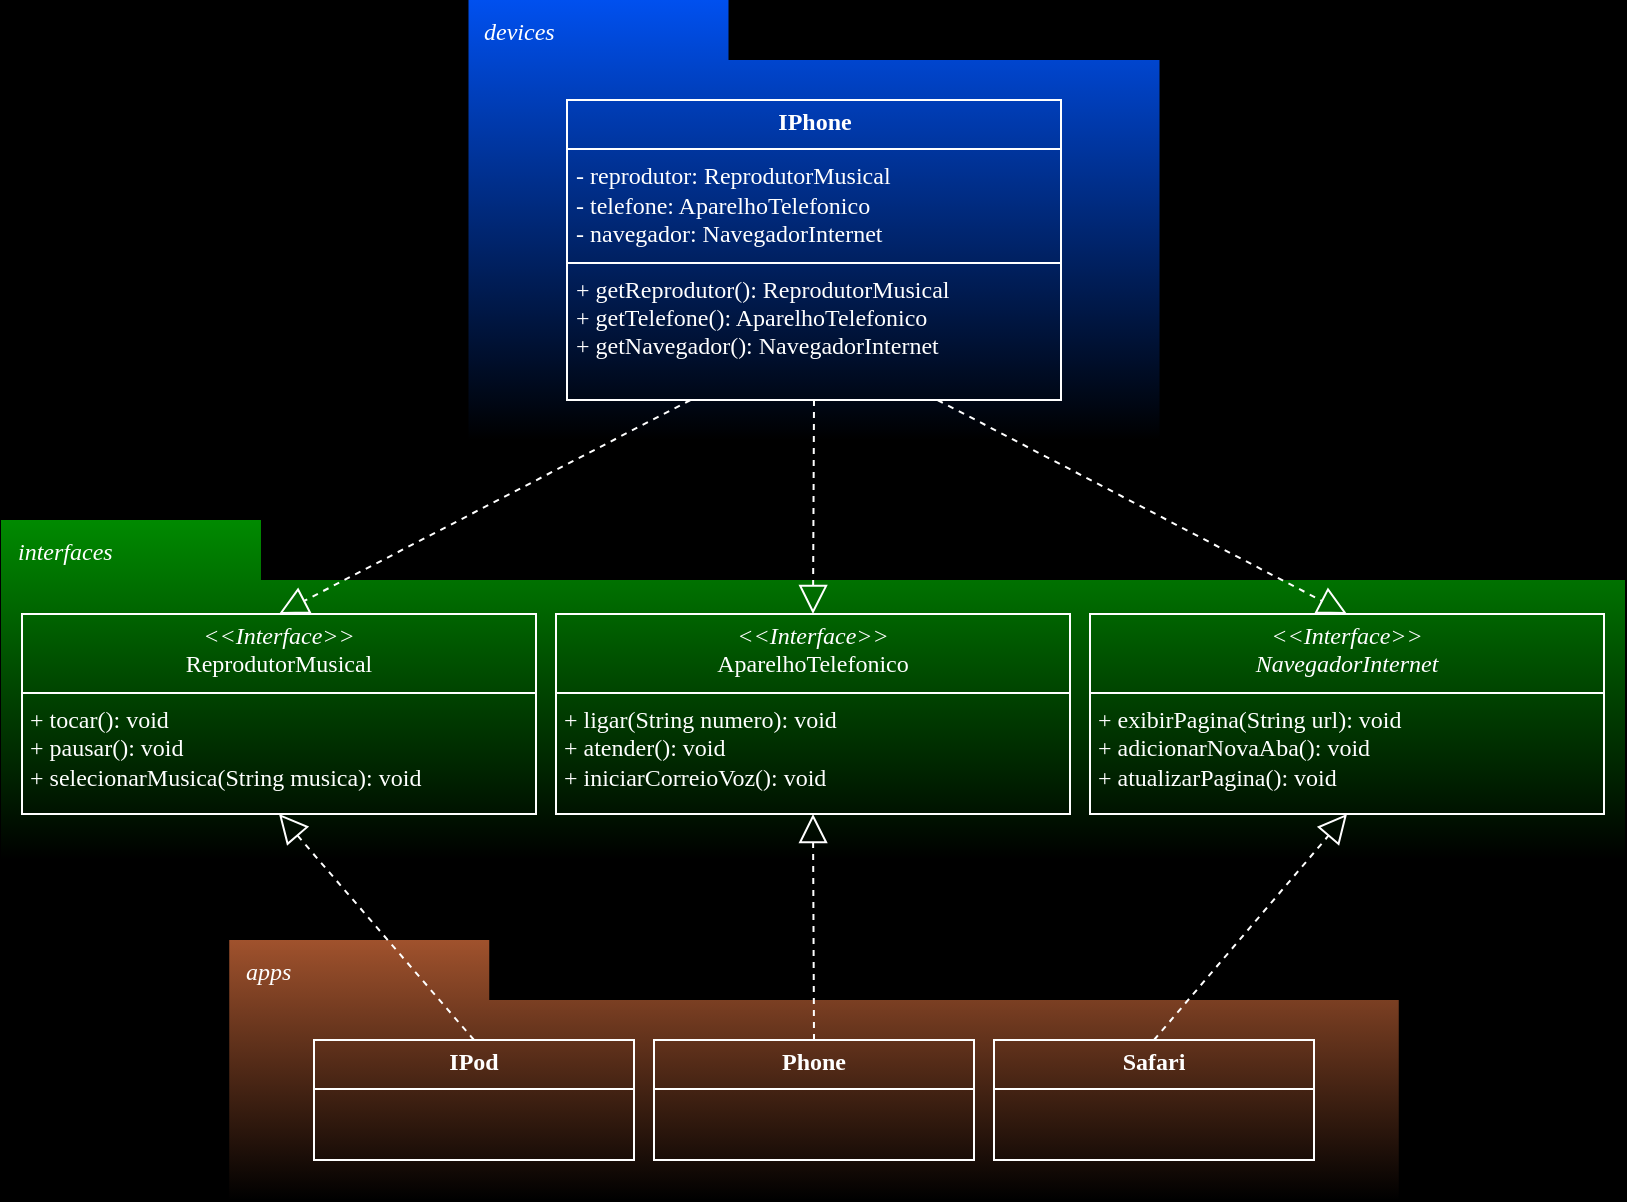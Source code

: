 <mxfile version="24.4.13" type="device">
  <diagram id="C5RBs43oDa-KdzZeNtuy" name="Page-1">
    <mxGraphModel dx="1195" dy="658" grid="0" gridSize="10" guides="1" tooltips="1" connect="1" arrows="1" fold="1" page="1" pageScale="1" pageWidth="827" pageHeight="1169" background="#000000" math="0" shadow="0">
      <root>
        <mxCell id="WIyWlLk6GJQsqaUBKTNV-0" />
        <mxCell id="WIyWlLk6GJQsqaUBKTNV-1" parent="WIyWlLk6GJQsqaUBKTNV-0" />
        <mxCell id="_rzrql6F4yf82XZ7Cdbd-26" value="devices" style="shape=folder;spacingTop=4;tabWidth=130;tabHeight=30;tabPosition=left;fillColor=#0050ef;shadow=0;spacingLeft=8;verticalAlign=top;align=left;textDirection=ltr;spacing=0;fontColor=#ffffff;labelBackgroundColor=none;labelBorderColor=none;textShadow=0;whiteSpace=wrap;html=1;fontStyle=2;horizontal=1;strokeColor=none;gradientColor=default;fontFamily=Comic Sans MS;" vertex="1" parent="WIyWlLk6GJQsqaUBKTNV-1">
          <mxGeometry x="241.25" y="96" width="345.5" height="220" as="geometry" />
        </mxCell>
        <mxCell id="_rzrql6F4yf82XZ7Cdbd-2" value="interfaces" style="shape=folder;spacingTop=4;tabWidth=130;tabHeight=30;tabPosition=left;fillColor=#008a00;shadow=0;spacingLeft=8;verticalAlign=top;align=left;textDirection=ltr;spacing=0;labelBackgroundColor=none;labelBorderColor=none;textShadow=0;whiteSpace=wrap;html=1;fontStyle=2;horizontal=1;strokeColor=none;gradientDirection=south;fontColor=#ffffff;fillStyle=solid;gradientColor=default;fontFamily=Comic Sans MS;" vertex="1" parent="WIyWlLk6GJQsqaUBKTNV-1">
          <mxGeometry x="7.5" y="356" width="812" height="170" as="geometry" />
        </mxCell>
        <mxCell id="_rzrql6F4yf82XZ7Cdbd-1" value="&lt;p style=&quot;margin:0px;margin-top:4px;text-align:center;&quot;&gt;&lt;i&gt;&amp;lt;&amp;lt;Interface&amp;gt;&amp;gt;&lt;/i&gt;&lt;br&gt;ReprodutorMusical&lt;/p&gt;&lt;hr size=&quot;1&quot; style=&quot;border-style:solid;&quot;&gt;&lt;p style=&quot;margin:0px;margin-left:4px;&quot;&gt;+ tocar(): void&lt;br&gt;+ pausar(): void&lt;br&gt;&lt;/p&gt;&lt;p style=&quot;margin:0px;margin-left:4px;&quot;&gt;+ selecionarMusica(String musica): void&lt;br&gt;&lt;/p&gt;" style="verticalAlign=top;align=left;overflow=fill;html=1;whiteSpace=wrap;fillColor=none;fillStyle=solid;strokeColor=#FFFFFF;fontColor=#FFFFFF;fontFamily=Comic Sans MS;" vertex="1" parent="WIyWlLk6GJQsqaUBKTNV-1">
          <mxGeometry x="18" y="403" width="257" height="100" as="geometry" />
        </mxCell>
        <mxCell id="_rzrql6F4yf82XZ7Cdbd-4" value="&lt;p style=&quot;margin:0px;margin-top:4px;text-align:center;&quot;&gt;&lt;i&gt;&amp;lt;&amp;lt;Interface&amp;gt;&amp;gt;&lt;br&gt;&lt;/i&gt;AparelhoTelefonico&lt;/p&gt;&lt;hr size=&quot;1&quot; style=&quot;border-style:solid;&quot;&gt;&lt;p style=&quot;margin:0px;margin-left:4px;&quot;&gt;+ ligar(String numero): void&lt;br&gt;+ atender(): void&lt;br&gt;&lt;/p&gt;&lt;p style=&quot;margin:0px;margin-left:4px;&quot;&gt;+ iniciarCorreioVoz(): void&lt;br&gt;&lt;/p&gt;" style="verticalAlign=top;align=left;overflow=fill;html=1;whiteSpace=wrap;fillColor=none;fillStyle=solid;strokeColor=#FFFFFF;fontColor=#FFFFFF;fontFamily=Comic Sans MS;" vertex="1" parent="WIyWlLk6GJQsqaUBKTNV-1">
          <mxGeometry x="285" y="403" width="257" height="100" as="geometry" />
        </mxCell>
        <mxCell id="_rzrql6F4yf82XZ7Cdbd-5" value="&lt;p style=&quot;margin:0px;margin-top:4px;text-align:center;&quot;&gt;&lt;i&gt;&amp;lt;&amp;lt;Interface&amp;gt;&amp;gt;&lt;br&gt;NavegadorInternet&lt;br&gt;&lt;/i&gt;&lt;/p&gt;&lt;hr size=&quot;1&quot; style=&quot;border-style:solid;&quot;&gt;&lt;p style=&quot;margin:0px;margin-left:4px;&quot;&gt;+ exibirPagina(String url): void&lt;br&gt;+ adicionarNovaAba(): void&lt;br&gt;&lt;/p&gt;&lt;p style=&quot;margin:0px;margin-left:4px;&quot;&gt;+ atualizarPagina(): void&lt;br&gt;&lt;/p&gt;" style="verticalAlign=top;align=left;overflow=fill;html=1;whiteSpace=wrap;fillColor=none;fillStyle=solid;strokeColor=#FFFFFF;fontColor=#FFFFFF;fontFamily=Comic Sans MS;" vertex="1" parent="WIyWlLk6GJQsqaUBKTNV-1">
          <mxGeometry x="552" y="403" width="257" height="100" as="geometry" />
        </mxCell>
        <mxCell id="_rzrql6F4yf82XZ7Cdbd-12" value="apps" style="shape=folder;spacingTop=4;tabWidth=130;tabHeight=30;tabPosition=left;fillColor=#a0522d;shadow=0;spacingLeft=8;verticalAlign=top;align=left;textDirection=ltr;spacing=0;fontColor=#ffffff;labelBackgroundColor=none;labelBorderColor=none;textShadow=0;whiteSpace=wrap;html=1;fontStyle=2;horizontal=1;strokeColor=none;gradientColor=default;fontFamily=Comic Sans MS;" vertex="1" parent="WIyWlLk6GJQsqaUBKTNV-1">
          <mxGeometry x="121.625" y="566" width="584.75" height="130" as="geometry" />
        </mxCell>
        <mxCell id="_rzrql6F4yf82XZ7Cdbd-16" value="&lt;p style=&quot;margin:0px;margin-top:4px;text-align:center;&quot;&gt;&lt;b&gt;IPod&lt;/b&gt;&lt;/p&gt;&lt;hr size=&quot;1&quot; style=&quot;border-style:solid;&quot;&gt;" style="verticalAlign=top;align=left;overflow=fill;html=1;whiteSpace=wrap;fillColor=none;strokeColor=#FFFFFF;fontColor=#FFFFFF;fontFamily=Comic Sans MS;" vertex="1" parent="WIyWlLk6GJQsqaUBKTNV-1">
          <mxGeometry x="164" y="616" width="160" height="60" as="geometry" />
        </mxCell>
        <mxCell id="_rzrql6F4yf82XZ7Cdbd-18" value="&lt;p style=&quot;margin:0px;margin-top:4px;text-align:center;&quot;&gt;&lt;b&gt;Phone&lt;/b&gt;&lt;/p&gt;&lt;hr size=&quot;1&quot; style=&quot;border-style:solid;&quot;&gt;" style="verticalAlign=top;align=left;overflow=fill;html=1;whiteSpace=wrap;fillColor=none;strokeColor=#FFFFFF;fontColor=#FFFFFF;fontFamily=Comic Sans MS;" vertex="1" parent="WIyWlLk6GJQsqaUBKTNV-1">
          <mxGeometry x="334" y="616" width="160" height="60" as="geometry" />
        </mxCell>
        <mxCell id="_rzrql6F4yf82XZ7Cdbd-19" value="&lt;p style=&quot;margin:0px;margin-top:4px;text-align:center;&quot;&gt;&lt;b&gt;Safari&lt;/b&gt;&lt;/p&gt;&lt;hr size=&quot;1&quot; style=&quot;border-style:solid;&quot;&gt;" style="verticalAlign=top;align=left;overflow=fill;html=1;whiteSpace=wrap;fillColor=none;strokeColor=#FFFFFF;fontColor=#FFFFFF;fontFamily=Comic Sans MS;" vertex="1" parent="WIyWlLk6GJQsqaUBKTNV-1">
          <mxGeometry x="504" y="616" width="160" height="60" as="geometry" />
        </mxCell>
        <mxCell id="_rzrql6F4yf82XZ7Cdbd-20" value="&lt;p style=&quot;margin:0px;margin-top:4px;text-align:center;&quot;&gt;&lt;b&gt;IPhone&lt;/b&gt;&lt;/p&gt;&lt;hr size=&quot;1&quot; style=&quot;border-style:solid;&quot;&gt;&lt;p style=&quot;margin:0px;margin-left:4px;&quot;&gt;    - reprodutor: ReprodutorMusical&lt;br&gt;    - telefone: AparelhoTelefonico&lt;br&gt;    - navegador: NavegadorInternet&lt;/p&gt;&lt;hr size=&quot;1&quot; style=&quot;border-style:solid;&quot;&gt;&lt;p style=&quot;margin:0px;margin-left:4px;&quot;&gt;    + getReprodutor(): ReprodutorMusical&lt;br&gt;    + getTelefone(): AparelhoTelefonico&lt;br&gt;    + getNavegador(): NavegadorInternet&lt;/p&gt;" style="verticalAlign=top;align=left;overflow=fill;html=1;whiteSpace=wrap;fillColor=none;strokeColor=#FFFFFF;fontColor=#FFFFFF;fontFamily=Comic Sans MS;" vertex="1" parent="WIyWlLk6GJQsqaUBKTNV-1">
          <mxGeometry x="290.5" y="146" width="247" height="150" as="geometry" />
        </mxCell>
        <mxCell id="_rzrql6F4yf82XZ7Cdbd-21" value="" style="endArrow=block;dashed=1;endFill=0;endSize=12;html=1;rounded=0;exitX=0.5;exitY=0;exitDx=0;exitDy=0;entryX=0.5;entryY=1;entryDx=0;entryDy=0;strokeColor=#FFFFFF;fontFamily=Comic Sans MS;" edge="1" parent="WIyWlLk6GJQsqaUBKTNV-1" source="_rzrql6F4yf82XZ7Cdbd-16" target="_rzrql6F4yf82XZ7Cdbd-1">
          <mxGeometry width="160" relative="1" as="geometry">
            <mxPoint x="174" y="646" as="sourcePoint" />
            <mxPoint x="334" y="646" as="targetPoint" />
          </mxGeometry>
        </mxCell>
        <mxCell id="_rzrql6F4yf82XZ7Cdbd-23" value="" style="endArrow=block;dashed=1;endFill=0;endSize=12;html=1;rounded=0;exitX=0.5;exitY=0;exitDx=0;exitDy=0;entryX=0.5;entryY=1;entryDx=0;entryDy=0;strokeColor=#FFFFFF;fontFamily=Comic Sans MS;" edge="1" parent="WIyWlLk6GJQsqaUBKTNV-1" source="_rzrql6F4yf82XZ7Cdbd-18" target="_rzrql6F4yf82XZ7Cdbd-4">
          <mxGeometry width="160" relative="1" as="geometry">
            <mxPoint x="444" y="676" as="sourcePoint" />
            <mxPoint x="359" y="496" as="targetPoint" />
          </mxGeometry>
        </mxCell>
        <mxCell id="_rzrql6F4yf82XZ7Cdbd-24" value="" style="endArrow=block;dashed=1;endFill=0;endSize=12;html=1;rounded=0;exitX=0.5;exitY=0;exitDx=0;exitDy=0;entryX=0.5;entryY=1;entryDx=0;entryDy=0;strokeColor=#FFFFFF;fontFamily=Comic Sans MS;" edge="1" parent="WIyWlLk6GJQsqaUBKTNV-1" source="_rzrql6F4yf82XZ7Cdbd-19" target="_rzrql6F4yf82XZ7Cdbd-5">
          <mxGeometry width="160" relative="1" as="geometry">
            <mxPoint x="586.5" y="731" as="sourcePoint" />
            <mxPoint x="621.5" y="551" as="targetPoint" />
          </mxGeometry>
        </mxCell>
        <mxCell id="_rzrql6F4yf82XZ7Cdbd-27" value="" style="endArrow=block;dashed=1;endFill=0;endSize=12;html=1;rounded=0;exitX=0.25;exitY=1;exitDx=0;exitDy=0;entryX=0.5;entryY=0;entryDx=0;entryDy=0;strokeColor=#FFFFFF;fontFamily=Comic Sans MS;" edge="1" parent="WIyWlLk6GJQsqaUBKTNV-1" source="_rzrql6F4yf82XZ7Cdbd-20" target="_rzrql6F4yf82XZ7Cdbd-1">
          <mxGeometry width="160" relative="1" as="geometry">
            <mxPoint x="369" y="316" as="sourcePoint" />
            <mxPoint x="529" y="316" as="targetPoint" />
          </mxGeometry>
        </mxCell>
        <mxCell id="_rzrql6F4yf82XZ7Cdbd-28" value="" style="endArrow=block;dashed=1;endFill=0;endSize=12;html=1;rounded=0;exitX=0.5;exitY=1;exitDx=0;exitDy=0;entryX=0.5;entryY=0;entryDx=0;entryDy=0;strokeColor=#FFFFFF;fontFamily=Comic Sans MS;" edge="1" parent="WIyWlLk6GJQsqaUBKTNV-1" source="_rzrql6F4yf82XZ7Cdbd-20" target="_rzrql6F4yf82XZ7Cdbd-4">
          <mxGeometry width="160" relative="1" as="geometry">
            <mxPoint x="377" y="276" as="sourcePoint" />
            <mxPoint x="174" y="416" as="targetPoint" />
          </mxGeometry>
        </mxCell>
        <mxCell id="_rzrql6F4yf82XZ7Cdbd-29" value="" style="endArrow=block;dashed=1;endFill=0;endSize=12;html=1;rounded=0;exitX=0.75;exitY=1;exitDx=0;exitDy=0;entryX=0.5;entryY=0;entryDx=0;entryDy=0;strokeColor=#FFFFFF;fontFamily=Comic Sans MS;" edge="1" parent="WIyWlLk6GJQsqaUBKTNV-1" source="_rzrql6F4yf82XZ7Cdbd-20" target="_rzrql6F4yf82XZ7Cdbd-5">
          <mxGeometry width="160" relative="1" as="geometry">
            <mxPoint x="387" y="286" as="sourcePoint" />
            <mxPoint x="184" y="426" as="targetPoint" />
          </mxGeometry>
        </mxCell>
      </root>
    </mxGraphModel>
  </diagram>
</mxfile>
